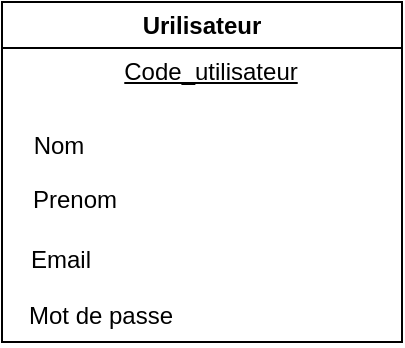 <mxfile>
    <diagram id="P4O0IJmVPTGDOjoPXiXE" name="Page-1">
        <mxGraphModel dx="1598" dy="691" grid="1" gridSize="10" guides="1" tooltips="1" connect="1" arrows="1" fold="1" page="1" pageScale="1" pageWidth="827" pageHeight="1169" math="0" shadow="0">
            <root>
                <mxCell id="0"/>
                <mxCell id="1" parent="0"/>
                <mxCell id="3" value="Urilisateur" style="swimlane;whiteSpace=wrap;html=1;" vertex="1" parent="1">
                    <mxGeometry x="290" y="280" width="200" height="170" as="geometry"/>
                </mxCell>
                <mxCell id="5" value="Prenom" style="text;html=1;align=center;verticalAlign=middle;resizable=0;points=[];autosize=1;strokeColor=none;fillColor=none;" vertex="1" parent="3">
                    <mxGeometry x="1" y="84" width="70" height="30" as="geometry"/>
                </mxCell>
                <mxCell id="6" value="Email" style="text;html=1;align=center;verticalAlign=middle;resizable=0;points=[];autosize=1;strokeColor=none;fillColor=none;" vertex="1" parent="3">
                    <mxGeometry x="4" y="114" width="50" height="30" as="geometry"/>
                </mxCell>
                <mxCell id="7" value="Mot de passe" style="text;html=1;align=center;verticalAlign=middle;resizable=0;points=[];autosize=1;strokeColor=none;fillColor=none;" vertex="1" parent="3">
                    <mxGeometry x="-1" y="142" width="100" height="30" as="geometry"/>
                </mxCell>
                <mxCell id="4" value="Nom" style="text;html=1;align=center;verticalAlign=middle;resizable=0;points=[];autosize=1;strokeColor=none;fillColor=none;" vertex="1" parent="3">
                    <mxGeometry x="3" y="57" width="50" height="30" as="geometry"/>
                </mxCell>
                <mxCell id="17" value="&lt;u&gt;Code_utilisateur&lt;/u&gt;" style="text;html=1;align=center;verticalAlign=middle;resizable=0;points=[];autosize=1;strokeColor=none;fillColor=none;" vertex="1" parent="3">
                    <mxGeometry x="49" y="20" width="110" height="30" as="geometry"/>
                </mxCell>
            </root>
        </mxGraphModel>
    </diagram>
</mxfile>